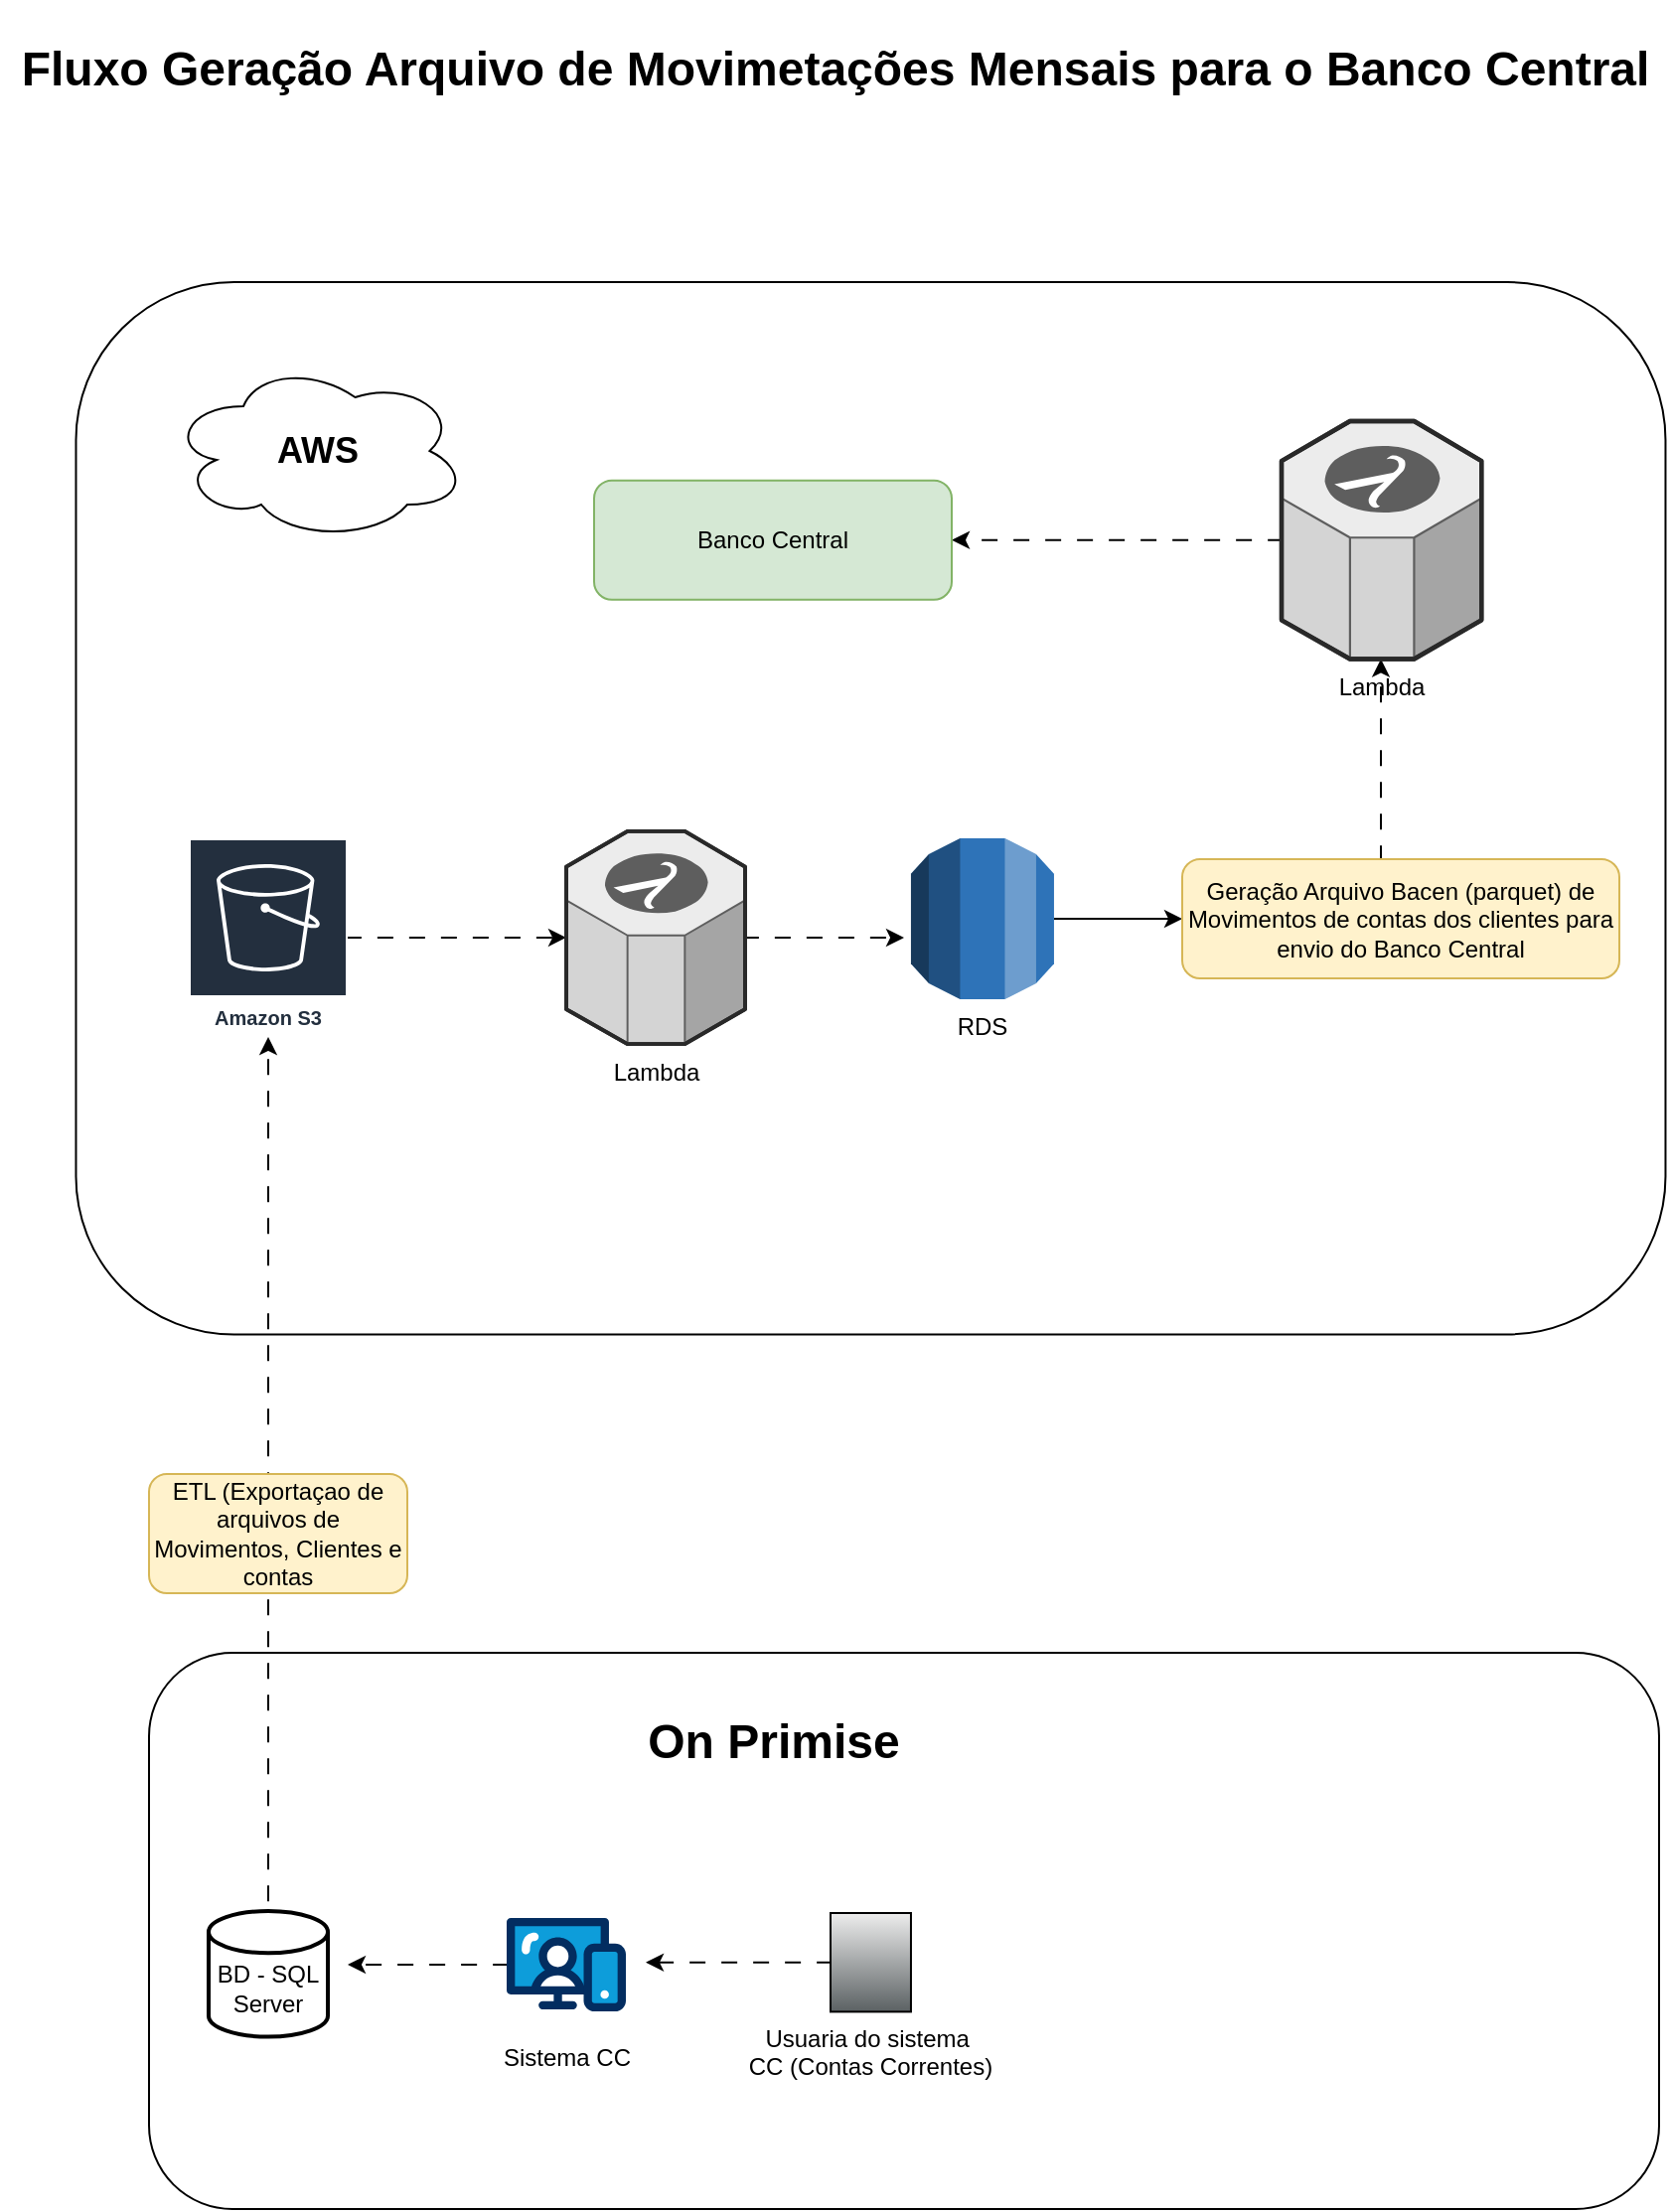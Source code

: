 <mxfile version="28.1.2">
  <diagram name="Página-1" id="ojs5hIaVcaOO5jOrZjOS">
    <mxGraphModel dx="1699" dy="529" grid="1" gridSize="10" guides="1" tooltips="1" connect="1" arrows="1" fold="1" page="1" pageScale="1" pageWidth="827" pageHeight="1169" background="#ffffff" math="0" shadow="0">
      <root>
        <mxCell id="0" />
        <mxCell id="1" parent="0" />
        <mxCell id="DBUwZUXfThH3I6DM1tIH-23" value="" style="rounded=1;whiteSpace=wrap;html=1;" parent="1" vertex="1">
          <mxGeometry x="-26.76" y="180" width="800" height="529.75" as="geometry" />
        </mxCell>
        <mxCell id="DBUwZUXfThH3I6DM1tIH-41" value="&lt;div&gt;&lt;br&gt;&lt;/div&gt;" style="rounded=1;whiteSpace=wrap;html=1;" parent="1" vertex="1">
          <mxGeometry x="10" y="870" width="760" height="280" as="geometry" />
        </mxCell>
        <mxCell id="DBUwZUXfThH3I6DM1tIH-9" style="edgeStyle=orthogonalEdgeStyle;rounded=0;orthogonalLoop=1;jettySize=auto;html=1;flowAnimation=1;" parent="1" source="DBUwZUXfThH3I6DM1tIH-3" edge="1">
          <mxGeometry relative="1" as="geometry">
            <mxPoint x="110" y="1027.0" as="targetPoint" />
          </mxGeometry>
        </mxCell>
        <mxCell id="DBUwZUXfThH3I6DM1tIH-3" value="Sistema CC" style="verticalLabelPosition=bottom;aspect=fixed;html=1;shape=mxgraph.salesforce.web;fillColorStyles=fillColor2,fillColor3,fillColor4;fillColor2=#032d60;fillColor3=#0d9dda;fillColor4=#ffffff;fillColor=none;strokeColor=none;" parent="1" vertex="1">
          <mxGeometry x="190" y="1003.3" width="60" height="47.4" as="geometry" />
        </mxCell>
        <mxCell id="DBUwZUXfThH3I6DM1tIH-8" style="edgeStyle=orthogonalEdgeStyle;rounded=0;orthogonalLoop=1;jettySize=auto;html=1;flowAnimation=1;" parent="1" source="DBUwZUXfThH3I6DM1tIH-4" edge="1">
          <mxGeometry relative="1" as="geometry">
            <mxPoint x="260" y="1025.85" as="targetPoint" />
          </mxGeometry>
        </mxCell>
        <mxCell id="DBUwZUXfThH3I6DM1tIH-4" value="Usuaria do sistema &#xa;CC (Contas Correntes)" style="shape=mxgraph.networks2.icon;aspect=fixed;fillColor=#EDEDED;strokeColor=#000000;gradientColor=#5B6163;network2IconShadow=1;network2bgFillColor=none;labelPosition=center;verticalLabelPosition=bottom;align=center;verticalAlign=top;network2Icon=mxgraph.networks2.user_female;network2IconXOffset=-0.001;network2IconYOffset=-0.003;network2IconW=0.81;network2IconH=0.994;" parent="1" vertex="1">
          <mxGeometry x="353" y="1001" width="40.48" height="49.7" as="geometry" />
        </mxCell>
        <mxCell id="DBUwZUXfThH3I6DM1tIH-10" style="edgeStyle=orthogonalEdgeStyle;rounded=0;orthogonalLoop=1;jettySize=auto;html=1;flowAnimation=1;" parent="1" edge="1" target="tkeL5Y5j0nW--yCTolZS-1">
          <mxGeometry relative="1" as="geometry">
            <mxPoint x="70" y="767.5" as="targetPoint" />
            <mxPoint x="60" y="1000" as="sourcePoint" />
            <Array as="points">
              <mxPoint x="70" y="1000" />
            </Array>
          </mxGeometry>
        </mxCell>
        <mxCell id="DBUwZUXfThH3I6DM1tIH-11" value="&lt;div&gt;&amp;nbsp;&lt;/div&gt;" style="edgeLabel;html=1;align=center;verticalAlign=middle;resizable=0;points=[];" parent="DBUwZUXfThH3I6DM1tIH-10" vertex="1" connectable="0">
          <mxGeometry x="0.034" y="-6" relative="1" as="geometry">
            <mxPoint as="offset" />
          </mxGeometry>
        </mxCell>
        <mxCell id="DBUwZUXfThH3I6DM1tIH-5" value="&lt;div&gt;&lt;br&gt;&lt;/div&gt;BD - SQL Server" style="strokeWidth=2;html=1;shape=mxgraph.flowchart.database;whiteSpace=wrap;" parent="1" vertex="1">
          <mxGeometry x="40" y="1000" width="60" height="63.3" as="geometry" />
        </mxCell>
        <mxCell id="DBUwZUXfThH3I6DM1tIH-12" value="&lt;h2&gt;AWS&lt;/h2&gt;" style="ellipse;shape=cloud;whiteSpace=wrap;html=1;" parent="1" vertex="1">
          <mxGeometry x="20" y="220" width="150" height="90" as="geometry" />
        </mxCell>
        <mxCell id="tkeL5Y5j0nW--yCTolZS-18" style="edgeStyle=orthogonalEdgeStyle;rounded=0;orthogonalLoop=1;jettySize=auto;html=1;" edge="1" parent="1" source="DBUwZUXfThH3I6DM1tIH-21" target="tkeL5Y5j0nW--yCTolZS-10">
          <mxGeometry relative="1" as="geometry" />
        </mxCell>
        <mxCell id="DBUwZUXfThH3I6DM1tIH-21" value="RDS" style="outlineConnect=0;dashed=0;verticalLabelPosition=bottom;verticalAlign=top;align=center;html=1;shape=mxgraph.aws3.rds;fillColor=#2E73B8;gradientColor=none;" parent="1" vertex="1">
          <mxGeometry x="393.48" y="460" width="72" height="81" as="geometry" />
        </mxCell>
        <mxCell id="tkeL5Y5j0nW--yCTolZS-15" style="edgeStyle=orthogonalEdgeStyle;rounded=0;orthogonalLoop=1;jettySize=auto;html=1;flowAnimation=1;" edge="1" parent="1" source="tkeL5Y5j0nW--yCTolZS-1" target="tkeL5Y5j0nW--yCTolZS-3">
          <mxGeometry relative="1" as="geometry" />
        </mxCell>
        <mxCell id="tkeL5Y5j0nW--yCTolZS-1" value="Amazon S3" style="sketch=0;outlineConnect=0;fontColor=#232F3E;gradientColor=none;strokeColor=#ffffff;fillColor=#232F3E;dashed=0;verticalLabelPosition=middle;verticalAlign=bottom;align=center;html=1;whiteSpace=wrap;fontSize=10;fontStyle=1;spacing=3;shape=mxgraph.aws4.productIcon;prIcon=mxgraph.aws4.s3;" vertex="1" parent="1">
          <mxGeometry x="30" y="460" width="80" height="100" as="geometry" />
        </mxCell>
        <mxCell id="tkeL5Y5j0nW--yCTolZS-17" value="" style="edgeStyle=orthogonalEdgeStyle;rounded=0;orthogonalLoop=1;jettySize=auto;html=1;flowAnimation=1;" edge="1" parent="1" source="tkeL5Y5j0nW--yCTolZS-3">
          <mxGeometry relative="1" as="geometry">
            <mxPoint x="390" y="510" as="targetPoint" />
          </mxGeometry>
        </mxCell>
        <mxCell id="tkeL5Y5j0nW--yCTolZS-3" value="Lambda" style="verticalLabelPosition=bottom;html=1;verticalAlign=top;strokeWidth=1;align=center;outlineConnect=0;dashed=0;outlineConnect=0;shape=mxgraph.aws3d.lambda;fillColor=#ECECEC;strokeColor=#5E5E5E;aspect=fixed;strokeColor2=#292929;strokeColor3=#ffffff;" vertex="1" parent="1">
          <mxGeometry x="220" y="456.44" width="90" height="107.12" as="geometry" />
        </mxCell>
        <mxCell id="tkeL5Y5j0nW--yCTolZS-4" value="ETL (Exportaçao de arquivos de Movimentos, Clientes e contas" style="rounded=1;whiteSpace=wrap;html=1;fillColor=#fff2cc;strokeColor=#d6b656;" vertex="1" parent="1">
          <mxGeometry x="10" y="780" width="130" height="60" as="geometry" />
        </mxCell>
        <mxCell id="tkeL5Y5j0nW--yCTolZS-21" style="edgeStyle=orthogonalEdgeStyle;rounded=0;orthogonalLoop=1;jettySize=auto;html=1;flowAnimation=1;" edge="1" parent="1" source="tkeL5Y5j0nW--yCTolZS-10" target="tkeL5Y5j0nW--yCTolZS-11">
          <mxGeometry relative="1" as="geometry">
            <Array as="points">
              <mxPoint x="630" y="450" />
              <mxPoint x="630" y="450" />
            </Array>
          </mxGeometry>
        </mxCell>
        <mxCell id="tkeL5Y5j0nW--yCTolZS-10" value="Geração Arquivo Bacen (parquet) de Movimentos de contas dos clientes para envio do Banco Central" style="rounded=1;whiteSpace=wrap;html=1;fillColor=#fff2cc;strokeColor=#d6b656;" vertex="1" parent="1">
          <mxGeometry x="530" y="470.5" width="220" height="60" as="geometry" />
        </mxCell>
        <mxCell id="tkeL5Y5j0nW--yCTolZS-14" style="edgeStyle=orthogonalEdgeStyle;rounded=0;orthogonalLoop=1;jettySize=auto;html=1;flowAnimation=1;" edge="1" parent="1" source="tkeL5Y5j0nW--yCTolZS-11" target="tkeL5Y5j0nW--yCTolZS-12">
          <mxGeometry relative="1" as="geometry" />
        </mxCell>
        <mxCell id="tkeL5Y5j0nW--yCTolZS-11" value="Lambda" style="verticalLabelPosition=bottom;html=1;verticalAlign=top;strokeWidth=1;align=center;outlineConnect=0;dashed=0;outlineConnect=0;shape=mxgraph.aws3d.lambda;fillColor=#ECECEC;strokeColor=#5E5E5E;aspect=fixed;strokeColor2=#292929;strokeColor3=#ffffff;" vertex="1" parent="1">
          <mxGeometry x="580" y="250" width="100.61" height="119.75" as="geometry" />
        </mxCell>
        <mxCell id="tkeL5Y5j0nW--yCTolZS-12" value="Banco Central" style="rounded=1;whiteSpace=wrap;html=1;fillColor=#d5e8d4;strokeColor=#82b366;" vertex="1" parent="1">
          <mxGeometry x="234" y="279.88" width="180" height="60" as="geometry" />
        </mxCell>
        <mxCell id="tkeL5Y5j0nW--yCTolZS-22" value="&lt;h1&gt;&lt;span&gt;Fluxo Geração Arquivo de Movimetações Mensais para o Banco Central&lt;/span&gt;&lt;/h1&gt;" style="text;html=1;align=center;verticalAlign=middle;resizable=0;points=[];autosize=1;strokeColor=none;fillColor=none;labelBackgroundColor=none;fontColor=light-dark(#000000,#EDEDED);labelBorderColor=none;" vertex="1" parent="1">
          <mxGeometry x="-65" y="38" width="840" height="70" as="geometry" />
        </mxCell>
        <mxCell id="tkeL5Y5j0nW--yCTolZS-23" value="&lt;h1&gt;&lt;span&gt;On Primise&lt;/span&gt;&lt;/h1&gt;" style="text;html=1;align=center;verticalAlign=middle;resizable=0;points=[];autosize=1;strokeColor=none;fillColor=none;labelBackgroundColor=none;fontColor=light-dark(#000000,#EDEDED);labelBorderColor=none;" vertex="1" parent="1">
          <mxGeometry x="249" y="880" width="150" height="70" as="geometry" />
        </mxCell>
      </root>
    </mxGraphModel>
  </diagram>
</mxfile>

